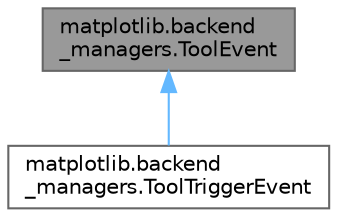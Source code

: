 digraph "matplotlib.backend_managers.ToolEvent"
{
 // LATEX_PDF_SIZE
  bgcolor="transparent";
  edge [fontname=Helvetica,fontsize=10,labelfontname=Helvetica,labelfontsize=10];
  node [fontname=Helvetica,fontsize=10,shape=box,height=0.2,width=0.4];
  Node1 [id="Node000001",label="matplotlib.backend\l_managers.ToolEvent",height=0.2,width=0.4,color="gray40", fillcolor="grey60", style="filled", fontcolor="black",tooltip=" "];
  Node1 -> Node2 [id="edge1_Node000001_Node000002",dir="back",color="steelblue1",style="solid",tooltip=" "];
  Node2 [id="Node000002",label="matplotlib.backend\l_managers.ToolTriggerEvent",height=0.2,width=0.4,color="gray40", fillcolor="white", style="filled",URL="$d0/db6/classmatplotlib_1_1backend__managers_1_1ToolTriggerEvent.html",tooltip=" "];
}
